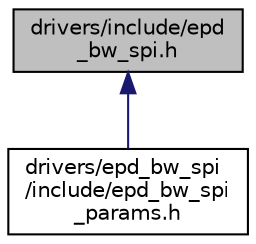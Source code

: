 digraph "drivers/include/epd_bw_spi.h"
{
 // LATEX_PDF_SIZE
  edge [fontname="Helvetica",fontsize="10",labelfontname="Helvetica",labelfontsize="10"];
  node [fontname="Helvetica",fontsize="10",shape=record];
  Node1 [label="drivers/include/epd\l_bw_spi.h",height=0.2,width=0.4,color="black", fillcolor="grey75", style="filled", fontcolor="black",tooltip="Generic black/white e-paper/e-ink display SPI driver."];
  Node1 -> Node2 [dir="back",color="midnightblue",fontsize="10",style="solid",fontname="Helvetica"];
  Node2 [label="drivers/epd_bw_spi\l/include/epd_bw_spi\l_params.h",height=0.2,width=0.4,color="black", fillcolor="white", style="filled",URL="$epd__bw__spi__params_8h.html",tooltip="Default configuration for epd_bw_spi."];
}
